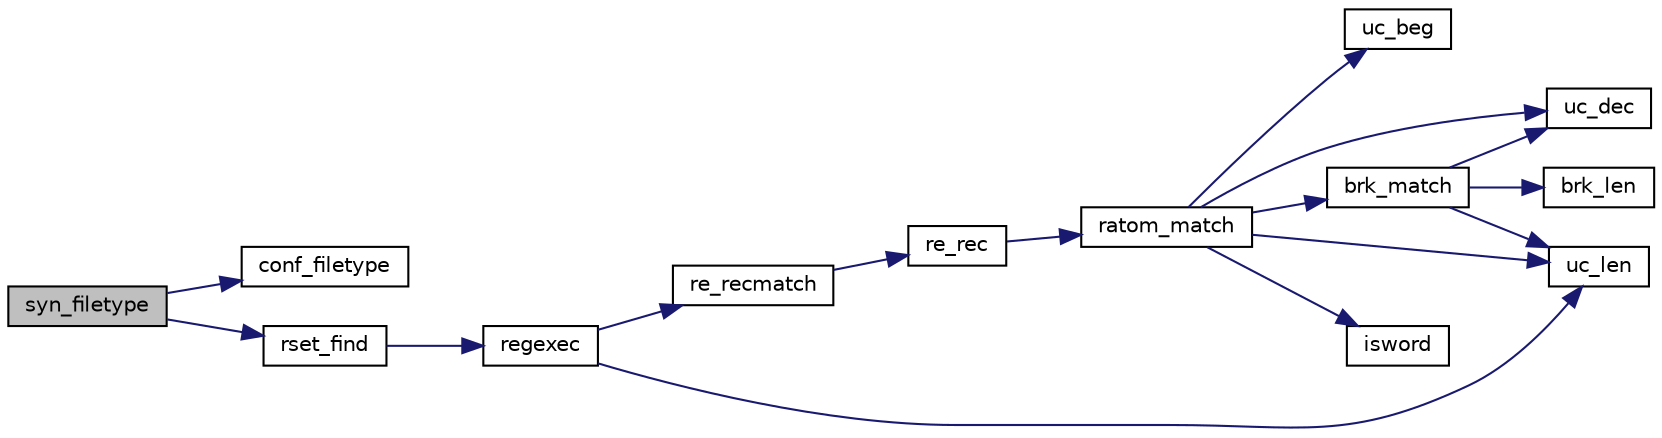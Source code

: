 digraph "syn_filetype"
{
 // INTERACTIVE_SVG=YES
 // LATEX_PDF_SIZE
  edge [fontname="Helvetica",fontsize="10",labelfontname="Helvetica",labelfontsize="10"];
  node [fontname="Helvetica",fontsize="10",shape=record];
  rankdir="LR";
  Node1 [label="syn_filetype",height=0.2,width=0.4,color="black", fillcolor="grey75", style="filled", fontcolor="black",tooltip=" "];
  Node1 -> Node2 [color="midnightblue",fontsize="10",style="solid",fontname="Helvetica"];
  Node2 [label="conf_filetype",height=0.2,width=0.4,color="black", fillcolor="white", style="filled",URL="$conf_8c.html#a1a3b977b82bc19d19926e54e4f9de9ba",tooltip=" "];
  Node1 -> Node3 [color="midnightblue",fontsize="10",style="solid",fontname="Helvetica"];
  Node3 [label="rset_find",height=0.2,width=0.4,color="black", fillcolor="white", style="filled",URL="$rset_8c.html#a389ec5abca88adc048a058744f2373eb",tooltip=" "];
  Node3 -> Node4 [color="midnightblue",fontsize="10",style="solid",fontname="Helvetica"];
  Node4 [label="regexec",height=0.2,width=0.4,color="black", fillcolor="white", style="filled",URL="$regex_8c.html#aa085ccd05ec25e3f8053850aebc50fe3",tooltip=" "];
  Node4 -> Node5 [color="midnightblue",fontsize="10",style="solid",fontname="Helvetica"];
  Node5 [label="re_recmatch",height=0.2,width=0.4,color="black", fillcolor="white", style="filled",URL="$regex_8c.html#aa5925e49bd18112bb37421dbde29162a",tooltip=" "];
  Node5 -> Node6 [color="midnightblue",fontsize="10",style="solid",fontname="Helvetica"];
  Node6 [label="re_rec",height=0.2,width=0.4,color="black", fillcolor="white", style="filled",URL="$regex_8c.html#a8e35614ddf21d405773327a52a95a73d",tooltip=" "];
  Node6 -> Node7 [color="midnightblue",fontsize="10",style="solid",fontname="Helvetica"];
  Node7 [label="ratom_match",height=0.2,width=0.4,color="black", fillcolor="white", style="filled",URL="$regex_8c.html#a24fd1fc7457ff4f03fb384f7170ac395",tooltip=" "];
  Node7 -> Node8 [color="midnightblue",fontsize="10",style="solid",fontname="Helvetica"];
  Node8 [label="brk_match",height=0.2,width=0.4,color="black", fillcolor="white", style="filled",URL="$regex_8c.html#aae17ed73e84075718fb04d131d6ca779",tooltip=" "];
  Node8 -> Node9 [color="midnightblue",fontsize="10",style="solid",fontname="Helvetica"];
  Node9 [label="brk_len",height=0.2,width=0.4,color="black", fillcolor="white", style="filled",URL="$regex_8c.html#acc18ff8d2687611a9e221b3329b02413",tooltip=" "];
  Node8 -> Node10 [color="midnightblue",fontsize="10",style="solid",fontname="Helvetica"];
  Node10 [label="uc_dec",height=0.2,width=0.4,color="black", fillcolor="white", style="filled",URL="$regex_8c.html#aaf73cdb88048e7f9fd588eb8d5aeb5a3",tooltip=" "];
  Node8 -> Node11 [color="midnightblue",fontsize="10",style="solid",fontname="Helvetica"];
  Node11 [label="uc_len",height=0.2,width=0.4,color="black", fillcolor="white", style="filled",URL="$regex_8c.html#a9a0d6d5f93f1eaba8b63b16903c0952d",tooltip=" "];
  Node7 -> Node12 [color="midnightblue",fontsize="10",style="solid",fontname="Helvetica"];
  Node12 [label="isword",height=0.2,width=0.4,color="black", fillcolor="white", style="filled",URL="$regex_8c.html#a35ad3fd0dbb795e6f30404ce86a7be5b",tooltip=" "];
  Node7 -> Node13 [color="midnightblue",fontsize="10",style="solid",fontname="Helvetica"];
  Node13 [label="uc_beg",height=0.2,width=0.4,color="black", fillcolor="white", style="filled",URL="$regex_8c.html#ade3e10606e6e8866e6151fe8440d6101",tooltip=" "];
  Node7 -> Node10 [color="midnightblue",fontsize="10",style="solid",fontname="Helvetica"];
  Node7 -> Node11 [color="midnightblue",fontsize="10",style="solid",fontname="Helvetica"];
  Node4 -> Node11 [color="midnightblue",fontsize="10",style="solid",fontname="Helvetica"];
}
